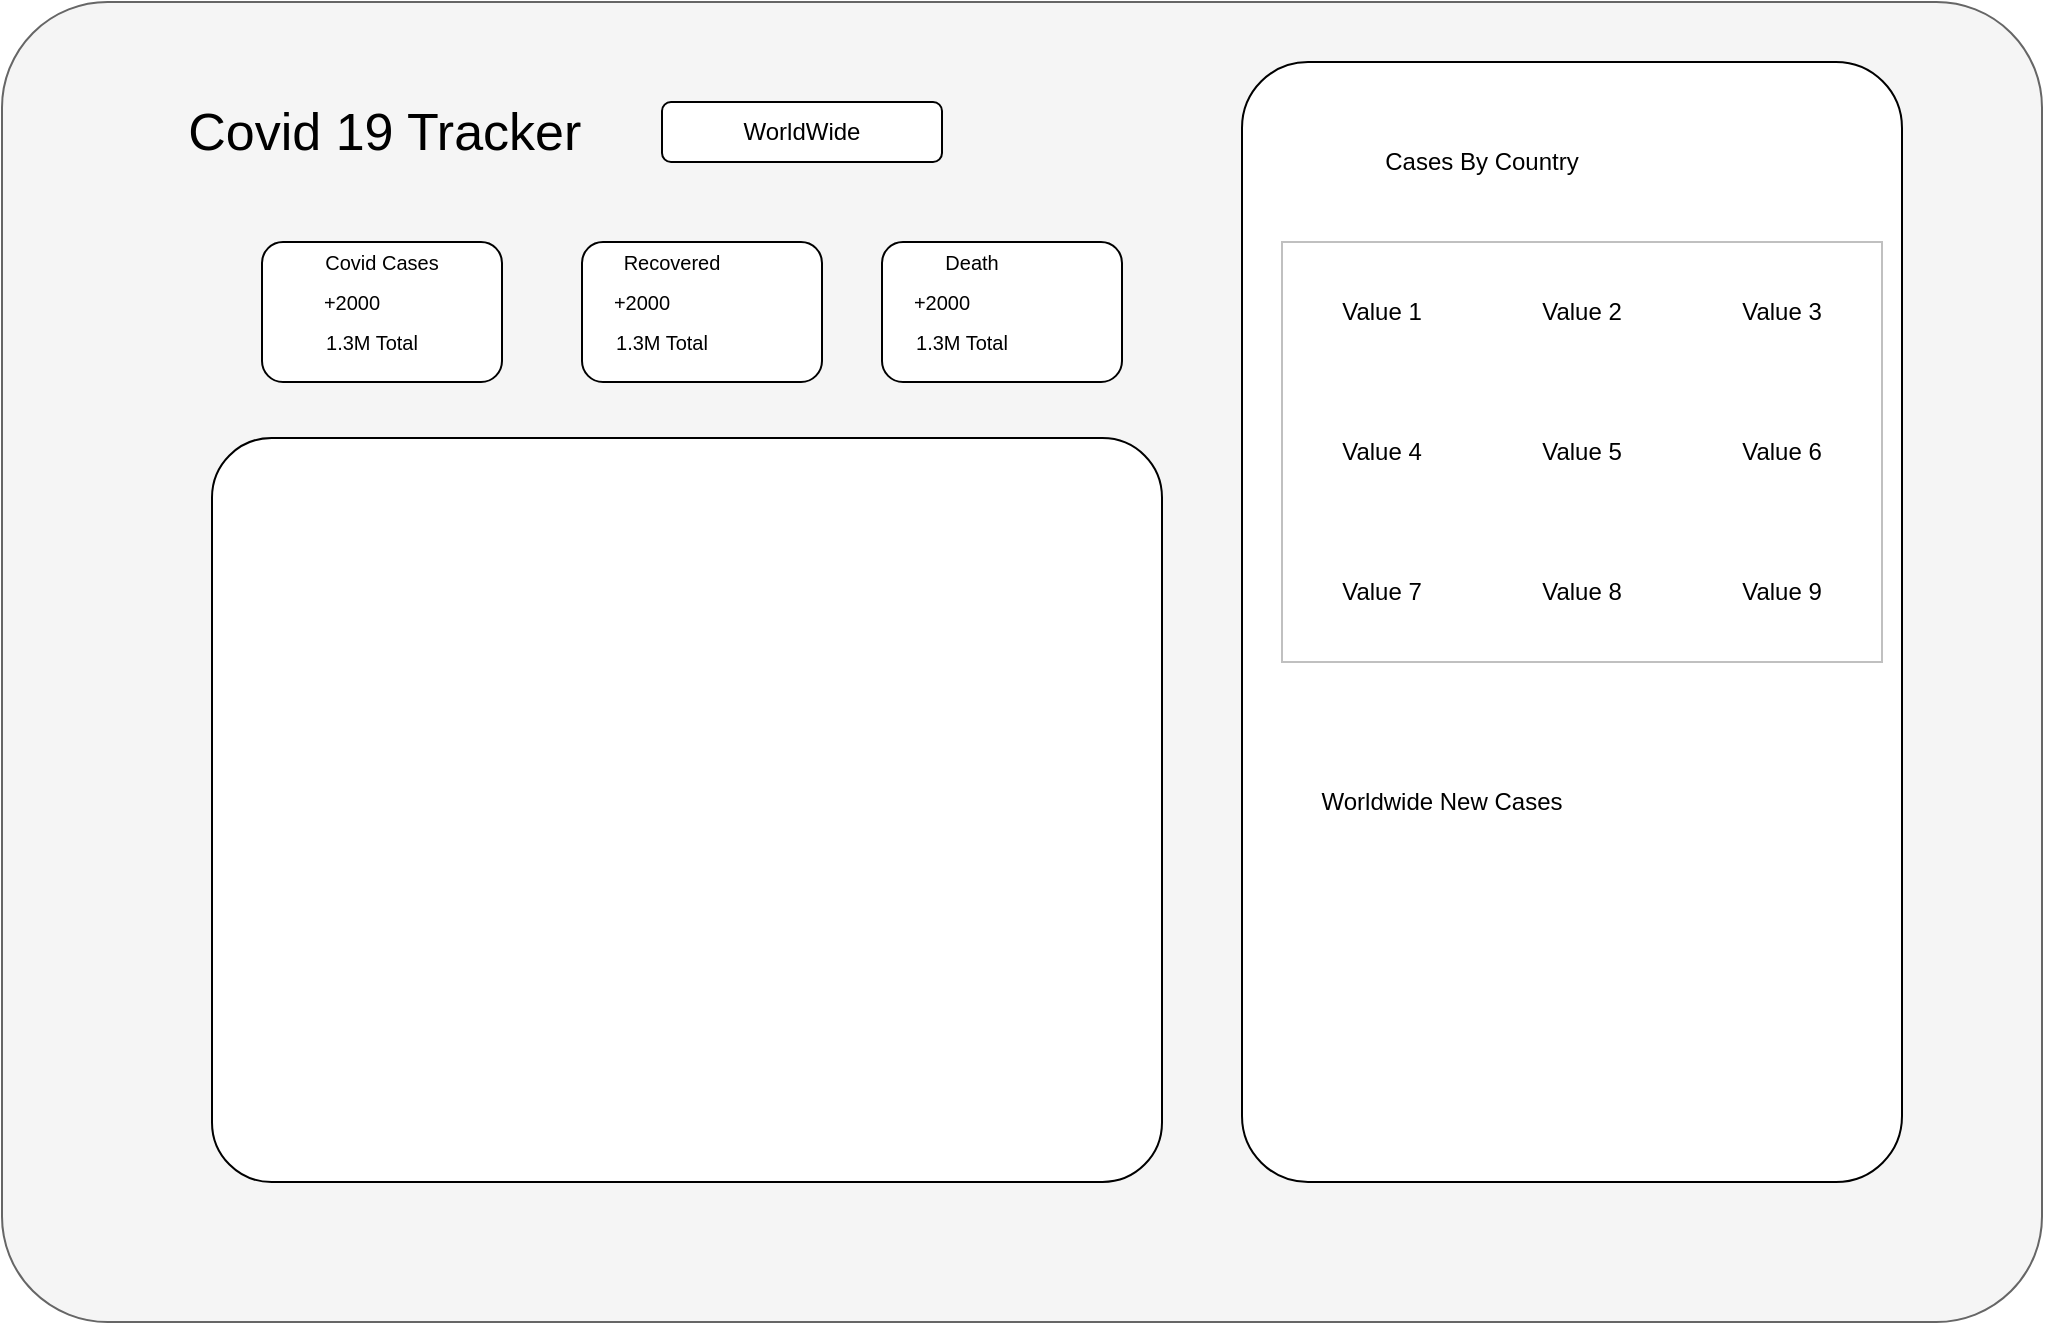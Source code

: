 <mxfile version="13.5.3" type="google"><diagram id="C5RBs43oDa-KdzZeNtuy" name="Page-1"><mxGraphModel dx="1898" dy="1190" grid="1" gridSize="10" guides="1" tooltips="1" connect="1" arrows="1" fold="1" page="1" pageScale="1" pageWidth="827" pageHeight="1169" math="0" shadow="0"><root><mxCell id="WIyWlLk6GJQsqaUBKTNV-0"/><mxCell id="WIyWlLk6GJQsqaUBKTNV-1" parent="WIyWlLk6GJQsqaUBKTNV-0"/><mxCell id="TS8mNDaEDN5d04tzgOrK-0" value="" style="rounded=1;whiteSpace=wrap;html=1;fillColor=#f5f5f5;strokeColor=#666666;fontColor=#333333;arcSize=8;" vertex="1" parent="WIyWlLk6GJQsqaUBKTNV-1"><mxGeometry x="-350" y="140" width="1020" height="660" as="geometry"/></mxCell><mxCell id="TS8mNDaEDN5d04tzgOrK-2" value="&lt;font style=&quot;font-size: 26px&quot;&gt;Covid 19 Tracker&amp;nbsp;&lt;/font&gt;" style="text;html=1;strokeColor=none;fillColor=none;align=center;verticalAlign=middle;whiteSpace=wrap;rounded=0;" vertex="1" parent="WIyWlLk6GJQsqaUBKTNV-1"><mxGeometry x="-260" y="190" width="210" height="30" as="geometry"/></mxCell><mxCell id="TS8mNDaEDN5d04tzgOrK-4" value="" style="rounded=1;whiteSpace=wrap;html=1;" vertex="1" parent="WIyWlLk6GJQsqaUBKTNV-1"><mxGeometry x="-20" y="190" width="140" height="30" as="geometry"/></mxCell><mxCell id="TS8mNDaEDN5d04tzgOrK-5" value="WorldWide" style="text;html=1;strokeColor=none;fillColor=none;align=center;verticalAlign=middle;whiteSpace=wrap;rounded=0;" vertex="1" parent="WIyWlLk6GJQsqaUBKTNV-1"><mxGeometry x="5" y="187.5" width="90" height="35" as="geometry"/></mxCell><mxCell id="TS8mNDaEDN5d04tzgOrK-6" value="&lt;span style=&quot;font-size: 10px&quot;&gt;&lt;br&gt;&lt;/span&gt;" style="rounded=1;whiteSpace=wrap;html=1;" vertex="1" parent="WIyWlLk6GJQsqaUBKTNV-1"><mxGeometry x="-220" y="260" width="120" height="70" as="geometry"/></mxCell><mxCell id="TS8mNDaEDN5d04tzgOrK-7" value="&lt;font style=&quot;font-size: 10px&quot;&gt;Covid Cases&lt;/font&gt;" style="text;html=1;strokeColor=none;fillColor=none;align=center;verticalAlign=middle;whiteSpace=wrap;rounded=0;" vertex="1" parent="WIyWlLk6GJQsqaUBKTNV-1"><mxGeometry x="-205" y="260" width="90" height="20" as="geometry"/></mxCell><mxCell id="TS8mNDaEDN5d04tzgOrK-8" value="&lt;font style=&quot;font-size: 10px&quot;&gt;+2000&lt;/font&gt;" style="text;html=1;strokeColor=none;fillColor=none;align=center;verticalAlign=middle;whiteSpace=wrap;rounded=0;" vertex="1" parent="WIyWlLk6GJQsqaUBKTNV-1"><mxGeometry x="-205" y="280" width="60" height="20" as="geometry"/></mxCell><mxCell id="TS8mNDaEDN5d04tzgOrK-9" value="&lt;span style=&quot;font-size: 10px&quot;&gt;1.3M Total&lt;/span&gt;" style="text;html=1;strokeColor=none;fillColor=none;align=center;verticalAlign=middle;whiteSpace=wrap;rounded=0;" vertex="1" parent="WIyWlLk6GJQsqaUBKTNV-1"><mxGeometry x="-195" y="300" width="60" height="20" as="geometry"/></mxCell><mxCell id="TS8mNDaEDN5d04tzgOrK-15" value="&lt;span style=&quot;font-size: 10px&quot;&gt;&lt;br&gt;&lt;/span&gt;" style="rounded=1;whiteSpace=wrap;html=1;" vertex="1" parent="WIyWlLk6GJQsqaUBKTNV-1"><mxGeometry x="-60" y="260" width="120" height="70" as="geometry"/></mxCell><mxCell id="TS8mNDaEDN5d04tzgOrK-16" value="&lt;span style=&quot;font-size: 10px&quot;&gt;Recovered&lt;/span&gt;" style="text;html=1;strokeColor=none;fillColor=none;align=center;verticalAlign=middle;whiteSpace=wrap;rounded=0;" vertex="1" parent="WIyWlLk6GJQsqaUBKTNV-1"><mxGeometry x="-60" y="260" width="90" height="20" as="geometry"/></mxCell><mxCell id="TS8mNDaEDN5d04tzgOrK-17" value="&lt;font style=&quot;font-size: 10px&quot;&gt;+2000&lt;/font&gt;" style="text;html=1;strokeColor=none;fillColor=none;align=center;verticalAlign=middle;whiteSpace=wrap;rounded=0;" vertex="1" parent="WIyWlLk6GJQsqaUBKTNV-1"><mxGeometry x="-60" y="280" width="60" height="20" as="geometry"/></mxCell><mxCell id="TS8mNDaEDN5d04tzgOrK-18" value="&lt;span style=&quot;font-size: 10px&quot;&gt;1.3M Total&lt;/span&gt;" style="text;html=1;strokeColor=none;fillColor=none;align=center;verticalAlign=middle;whiteSpace=wrap;rounded=0;" vertex="1" parent="WIyWlLk6GJQsqaUBKTNV-1"><mxGeometry x="-50" y="300" width="60" height="20" as="geometry"/></mxCell><mxCell id="TS8mNDaEDN5d04tzgOrK-23" value="&lt;span style=&quot;font-size: 10px&quot;&gt;&lt;br&gt;&lt;/span&gt;" style="rounded=1;whiteSpace=wrap;html=1;" vertex="1" parent="WIyWlLk6GJQsqaUBKTNV-1"><mxGeometry x="90" y="260" width="120" height="70" as="geometry"/></mxCell><mxCell id="TS8mNDaEDN5d04tzgOrK-24" value="&lt;font style=&quot;font-size: 10px&quot;&gt;+2000&lt;/font&gt;" style="text;html=1;strokeColor=none;fillColor=none;align=center;verticalAlign=middle;whiteSpace=wrap;rounded=0;" vertex="1" parent="WIyWlLk6GJQsqaUBKTNV-1"><mxGeometry x="90" y="280" width="60" height="20" as="geometry"/></mxCell><mxCell id="TS8mNDaEDN5d04tzgOrK-25" value="&lt;span style=&quot;font-size: 10px&quot;&gt;Death&lt;/span&gt;" style="text;html=1;strokeColor=none;fillColor=none;align=center;verticalAlign=middle;whiteSpace=wrap;rounded=0;" vertex="1" parent="WIyWlLk6GJQsqaUBKTNV-1"><mxGeometry x="90" y="260" width="90" height="20" as="geometry"/></mxCell><mxCell id="TS8mNDaEDN5d04tzgOrK-26" value="&lt;span style=&quot;font-size: 10px&quot;&gt;1.3M Total&lt;/span&gt;" style="text;html=1;strokeColor=none;fillColor=none;align=center;verticalAlign=middle;whiteSpace=wrap;rounded=0;" vertex="1" parent="WIyWlLk6GJQsqaUBKTNV-1"><mxGeometry x="100" y="300" width="60" height="20" as="geometry"/></mxCell><mxCell id="TS8mNDaEDN5d04tzgOrK-27" value="" style="rounded=1;whiteSpace=wrap;html=1;arcSize=8;" vertex="1" parent="WIyWlLk6GJQsqaUBKTNV-1"><mxGeometry x="-245" y="358" width="475" height="372" as="geometry"/></mxCell><mxCell id="TS8mNDaEDN5d04tzgOrK-29" value="" style="shape=image;html=1;verticalAlign=top;verticalLabelPosition=bottom;labelBackgroundColor=#ffffff;imageAspect=0;aspect=fixed;image=https://cdn4.iconfinder.com/data/icons/small-n-flat/24/map-128.png" vertex="1" parent="WIyWlLk6GJQsqaUBKTNV-1"><mxGeometry x="-60" y="470" width="128" height="128" as="geometry"/></mxCell><mxCell id="TS8mNDaEDN5d04tzgOrK-32" value="" style="rounded=1;whiteSpace=wrap;html=1;arcSize=10;" vertex="1" parent="WIyWlLk6GJQsqaUBKTNV-1"><mxGeometry x="270" y="170" width="330" height="560" as="geometry"/></mxCell><mxCell id="TS8mNDaEDN5d04tzgOrK-34" value="Worldwide New Cases" style="text;html=1;strokeColor=none;fillColor=none;align=center;verticalAlign=middle;whiteSpace=wrap;rounded=0;" vertex="1" parent="WIyWlLk6GJQsqaUBKTNV-1"><mxGeometry x="300" y="530" width="140" height="20" as="geometry"/></mxCell><mxCell id="TS8mNDaEDN5d04tzgOrK-35" value="Cases By Country" style="text;html=1;strokeColor=none;fillColor=none;align=center;verticalAlign=middle;whiteSpace=wrap;rounded=0;" vertex="1" parent="WIyWlLk6GJQsqaUBKTNV-1"><mxGeometry x="330" y="210" width="120" height="20" as="geometry"/></mxCell><mxCell id="TS8mNDaEDN5d04tzgOrK-36" value="" style="shape=image;html=1;verticalAlign=top;verticalLabelPosition=bottom;labelBackgroundColor=#ffffff;imageAspect=0;aspect=fixed;image=https://cdn0.iconfinder.com/data/icons/octicons/1024/graph-128.png" vertex="1" parent="WIyWlLk6GJQsqaUBKTNV-1"><mxGeometry x="308" y="568" width="144" height="144" as="geometry"/></mxCell><mxCell id="TS8mNDaEDN5d04tzgOrK-37" value="&lt;table border=&quot;0&quot; width=&quot;100%&quot; height=&quot;100%&quot; style=&quot;width:100%;height:100%;border-collapse:collapse;&quot;&gt;&lt;tr&gt;&lt;td align=&quot;center&quot;&gt;Value 1&lt;/td&gt;&lt;td align=&quot;center&quot;&gt;Value 2&lt;/td&gt;&lt;td align=&quot;center&quot;&gt;Value 3&lt;/td&gt;&lt;/tr&gt;&lt;tr&gt;&lt;td align=&quot;center&quot;&gt;Value 4&lt;/td&gt;&lt;td align=&quot;center&quot;&gt;Value 5&lt;/td&gt;&lt;td align=&quot;center&quot;&gt;Value 6&lt;/td&gt;&lt;/tr&gt;&lt;tr&gt;&lt;td align=&quot;center&quot;&gt;Value 7&lt;/td&gt;&lt;td align=&quot;center&quot;&gt;Value 8&lt;/td&gt;&lt;td align=&quot;center&quot;&gt;Value 9&lt;/td&gt;&lt;/tr&gt;&lt;/table&gt;" style="text;html=1;strokeColor=#c0c0c0;fillColor=none;overflow=fill;" vertex="1" parent="WIyWlLk6GJQsqaUBKTNV-1"><mxGeometry x="290" y="260" width="300" height="210" as="geometry"/></mxCell></root></mxGraphModel></diagram></mxfile>